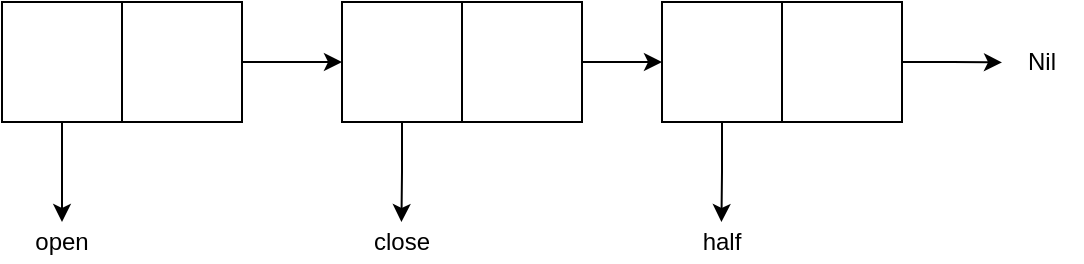 <mxfile version="12.7.2" type="device"><diagram id="-2w7dTKCeBlXehHkPmhP" name="Page-1"><mxGraphModel dx="652" dy="386" grid="1" gridSize="10" guides="1" tooltips="1" connect="1" arrows="1" fold="1" page="1" pageScale="1" pageWidth="827" pageHeight="1169" math="0" shadow="0"><root><mxCell id="0"/><mxCell id="1" parent="0"/><mxCell id="ryK6IEDD5XGPt7BKtZTq-3" value="" style="group" vertex="1" connectable="0" parent="1"><mxGeometry x="160" y="210" width="120" height="60" as="geometry"/></mxCell><mxCell id="ryK6IEDD5XGPt7BKtZTq-1" value="" style="rounded=0;whiteSpace=wrap;html=1;" vertex="1" parent="ryK6IEDD5XGPt7BKtZTq-3"><mxGeometry width="120" height="60" as="geometry"/></mxCell><mxCell id="ryK6IEDD5XGPt7BKtZTq-2" value="" style="endArrow=none;html=1;entryX=0.5;entryY=0;entryDx=0;entryDy=0;exitX=0.5;exitY=1;exitDx=0;exitDy=0;" edge="1" parent="ryK6IEDD5XGPt7BKtZTq-3" source="ryK6IEDD5XGPt7BKtZTq-1" target="ryK6IEDD5XGPt7BKtZTq-1"><mxGeometry width="50" height="50" relative="1" as="geometry"><mxPoint x="10" y="140" as="sourcePoint"/><mxPoint x="60" y="90" as="targetPoint"/></mxGeometry></mxCell><mxCell id="ryK6IEDD5XGPt7BKtZTq-10" value="" style="endArrow=classic;html=1;exitX=0.25;exitY=1;exitDx=0;exitDy=0;" edge="1" parent="ryK6IEDD5XGPt7BKtZTq-3" source="ryK6IEDD5XGPt7BKtZTq-1"><mxGeometry width="50" height="50" relative="1" as="geometry"><mxPoint x="10" y="80" as="sourcePoint"/><mxPoint x="30" y="110" as="targetPoint"/></mxGeometry></mxCell><mxCell id="ryK6IEDD5XGPt7BKtZTq-4" value="" style="group" vertex="1" connectable="0" parent="1"><mxGeometry x="330" y="210" width="120" height="60" as="geometry"/></mxCell><mxCell id="ryK6IEDD5XGPt7BKtZTq-5" value="" style="rounded=0;whiteSpace=wrap;html=1;" vertex="1" parent="ryK6IEDD5XGPt7BKtZTq-4"><mxGeometry width="120" height="60" as="geometry"/></mxCell><mxCell id="ryK6IEDD5XGPt7BKtZTq-6" value="" style="endArrow=none;html=1;entryX=0.5;entryY=0;entryDx=0;entryDy=0;exitX=0.5;exitY=1;exitDx=0;exitDy=0;" edge="1" parent="ryK6IEDD5XGPt7BKtZTq-4" source="ryK6IEDD5XGPt7BKtZTq-5" target="ryK6IEDD5XGPt7BKtZTq-5"><mxGeometry width="50" height="50" relative="1" as="geometry"><mxPoint x="10" y="140" as="sourcePoint"/><mxPoint x="60" y="90" as="targetPoint"/></mxGeometry></mxCell><mxCell id="ryK6IEDD5XGPt7BKtZTq-7" value="" style="group" vertex="1" connectable="0" parent="1"><mxGeometry x="490" y="210" width="120" height="60" as="geometry"/></mxCell><mxCell id="ryK6IEDD5XGPt7BKtZTq-8" value="" style="rounded=0;whiteSpace=wrap;html=1;" vertex="1" parent="ryK6IEDD5XGPt7BKtZTq-7"><mxGeometry width="120" height="60" as="geometry"/></mxCell><mxCell id="ryK6IEDD5XGPt7BKtZTq-9" value="" style="endArrow=none;html=1;entryX=0.5;entryY=0;entryDx=0;entryDy=0;exitX=0.5;exitY=1;exitDx=0;exitDy=0;" edge="1" parent="ryK6IEDD5XGPt7BKtZTq-7" source="ryK6IEDD5XGPt7BKtZTq-8" target="ryK6IEDD5XGPt7BKtZTq-8"><mxGeometry width="50" height="50" relative="1" as="geometry"><mxPoint x="10" y="140" as="sourcePoint"/><mxPoint x="60" y="90" as="targetPoint"/></mxGeometry></mxCell><mxCell id="ryK6IEDD5XGPt7BKtZTq-11" style="edgeStyle=orthogonalEdgeStyle;rounded=0;orthogonalLoop=1;jettySize=auto;html=1;exitX=1;exitY=0.5;exitDx=0;exitDy=0;entryX=0;entryY=0.5;entryDx=0;entryDy=0;" edge="1" parent="1" source="ryK6IEDD5XGPt7BKtZTq-1" target="ryK6IEDD5XGPt7BKtZTq-5"><mxGeometry relative="1" as="geometry"/></mxCell><mxCell id="ryK6IEDD5XGPt7BKtZTq-12" style="edgeStyle=orthogonalEdgeStyle;rounded=0;orthogonalLoop=1;jettySize=auto;html=1;exitX=1;exitY=0.5;exitDx=0;exitDy=0;entryX=0;entryY=0.5;entryDx=0;entryDy=0;" edge="1" parent="1" source="ryK6IEDD5XGPt7BKtZTq-5" target="ryK6IEDD5XGPt7BKtZTq-8"><mxGeometry relative="1" as="geometry"/></mxCell><mxCell id="ryK6IEDD5XGPt7BKtZTq-13" style="edgeStyle=orthogonalEdgeStyle;rounded=0;orthogonalLoop=1;jettySize=auto;html=1;exitX=1;exitY=0.5;exitDx=0;exitDy=0;" edge="1" parent="1" source="ryK6IEDD5XGPt7BKtZTq-8"><mxGeometry relative="1" as="geometry"><mxPoint x="660" y="240.207" as="targetPoint"/></mxGeometry></mxCell><mxCell id="ryK6IEDD5XGPt7BKtZTq-14" style="edgeStyle=orthogonalEdgeStyle;rounded=0;orthogonalLoop=1;jettySize=auto;html=1;exitX=0.25;exitY=1;exitDx=0;exitDy=0;" edge="1" parent="1" source="ryK6IEDD5XGPt7BKtZTq-5"><mxGeometry relative="1" as="geometry"><mxPoint x="359.724" y="320" as="targetPoint"/></mxGeometry></mxCell><mxCell id="ryK6IEDD5XGPt7BKtZTq-15" style="edgeStyle=orthogonalEdgeStyle;rounded=0;orthogonalLoop=1;jettySize=auto;html=1;exitX=0.25;exitY=1;exitDx=0;exitDy=0;" edge="1" parent="1" source="ryK6IEDD5XGPt7BKtZTq-8"><mxGeometry relative="1" as="geometry"><mxPoint x="519.724" y="320" as="targetPoint"/></mxGeometry></mxCell><mxCell id="ryK6IEDD5XGPt7BKtZTq-16" value="open" style="text;html=1;strokeColor=none;fillColor=none;align=center;verticalAlign=middle;whiteSpace=wrap;rounded=0;" vertex="1" parent="1"><mxGeometry x="170" y="320" width="40" height="20" as="geometry"/></mxCell><mxCell id="ryK6IEDD5XGPt7BKtZTq-17" value="close" style="text;html=1;strokeColor=none;fillColor=none;align=center;verticalAlign=middle;whiteSpace=wrap;rounded=0;" vertex="1" parent="1"><mxGeometry x="340" y="320" width="40" height="20" as="geometry"/></mxCell><mxCell id="ryK6IEDD5XGPt7BKtZTq-18" value="half" style="text;html=1;strokeColor=none;fillColor=none;align=center;verticalAlign=middle;whiteSpace=wrap;rounded=0;" vertex="1" parent="1"><mxGeometry x="500" y="320" width="40" height="20" as="geometry"/></mxCell><mxCell id="ryK6IEDD5XGPt7BKtZTq-19" value="Nil" style="text;html=1;strokeColor=none;fillColor=none;align=center;verticalAlign=middle;whiteSpace=wrap;rounded=0;" vertex="1" parent="1"><mxGeometry x="660" y="230" width="40" height="20" as="geometry"/></mxCell></root></mxGraphModel></diagram></mxfile>